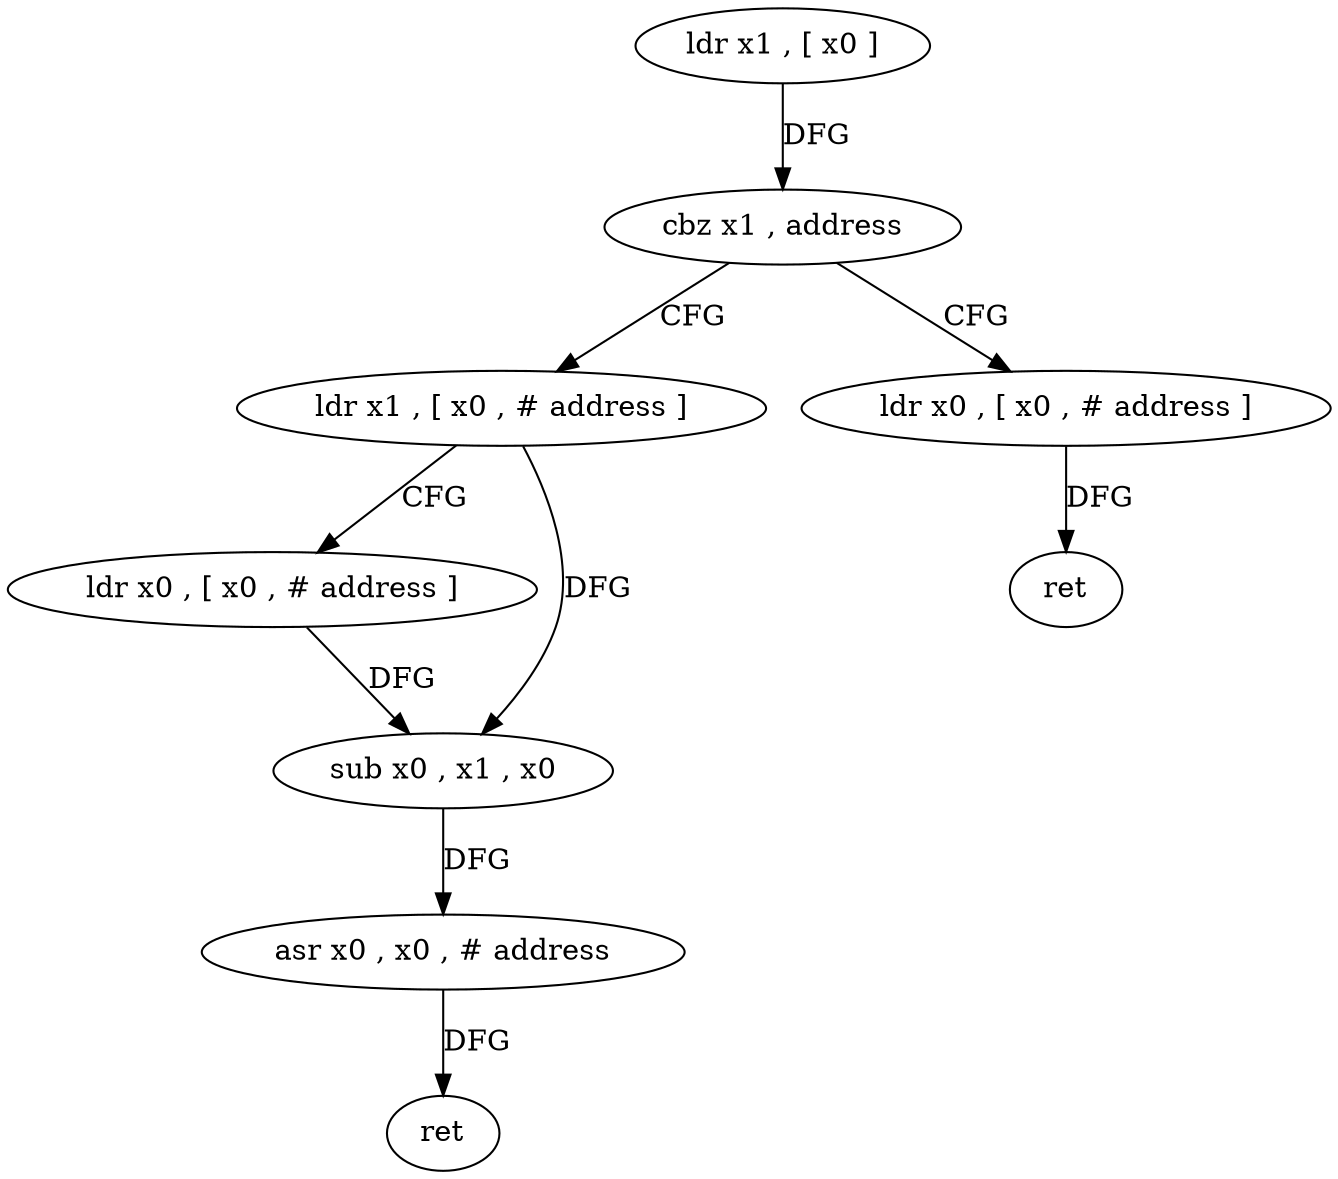 digraph "func" {
"4268780" [label = "ldr x1 , [ x0 ]" ]
"4268784" [label = "cbz x1 , address" ]
"4268796" [label = "ldr x1 , [ x0 , # address ]" ]
"4268788" [label = "ldr x0 , [ x0 , # address ]" ]
"4268800" [label = "ldr x0 , [ x0 , # address ]" ]
"4268804" [label = "sub x0 , x1 , x0" ]
"4268808" [label = "asr x0 , x0 , # address" ]
"4268812" [label = "ret" ]
"4268792" [label = "ret" ]
"4268780" -> "4268784" [ label = "DFG" ]
"4268784" -> "4268796" [ label = "CFG" ]
"4268784" -> "4268788" [ label = "CFG" ]
"4268796" -> "4268800" [ label = "CFG" ]
"4268796" -> "4268804" [ label = "DFG" ]
"4268788" -> "4268792" [ label = "DFG" ]
"4268800" -> "4268804" [ label = "DFG" ]
"4268804" -> "4268808" [ label = "DFG" ]
"4268808" -> "4268812" [ label = "DFG" ]
}
